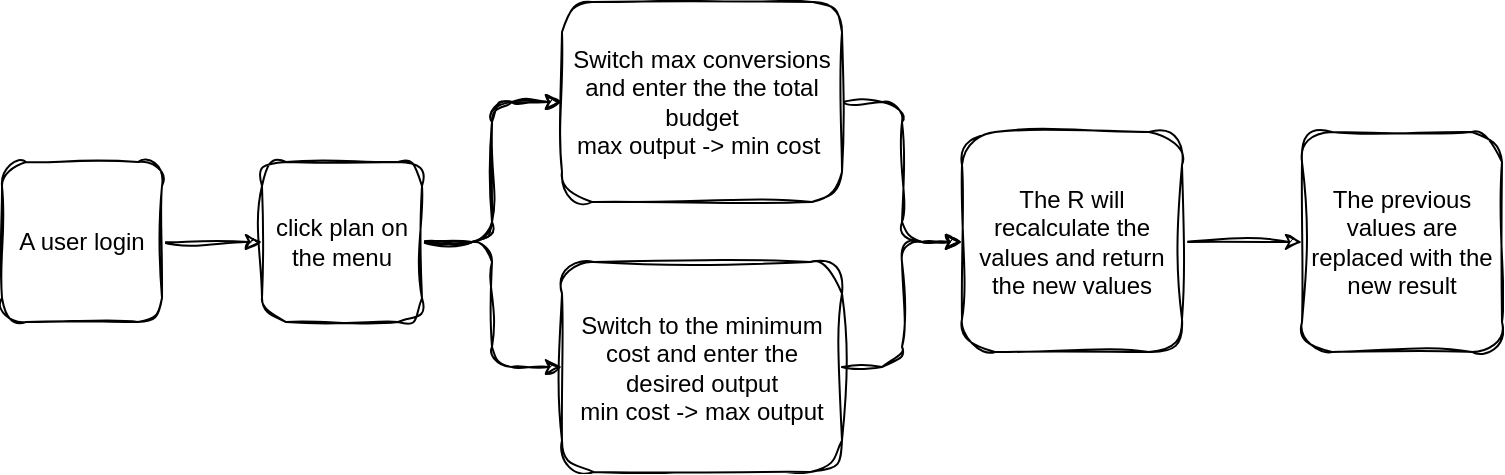 <mxfile version="24.8.6">
  <diagram name="Page-1" id="2Z8jEh14dlPa63dg9f40">
    <mxGraphModel dx="1050" dy="522" grid="1" gridSize="10" guides="1" tooltips="1" connect="1" arrows="1" fold="1" page="1" pageScale="1" pageWidth="850" pageHeight="1100" math="0" shadow="0">
      <root>
        <mxCell id="0" />
        <mxCell id="1" parent="0" />
        <mxCell id="eL3PFk9aeRYfNXb0dsGG-12" value="" style="edgeStyle=orthogonalEdgeStyle;rounded=1;orthogonalLoop=1;jettySize=auto;html=1;sketch=1;curveFitting=1;jiggle=2;" edge="1" parent="1" source="eL3PFk9aeRYfNXb0dsGG-9" target="eL3PFk9aeRYfNXb0dsGG-11">
          <mxGeometry relative="1" as="geometry" />
        </mxCell>
        <mxCell id="eL3PFk9aeRYfNXb0dsGG-9" value="A user login" style="rounded=1;whiteSpace=wrap;html=1;sketch=1;curveFitting=1;jiggle=2;" vertex="1" parent="1">
          <mxGeometry x="30" y="90" width="80" height="80" as="geometry" />
        </mxCell>
        <mxCell id="eL3PFk9aeRYfNXb0dsGG-14" value="" style="edgeStyle=orthogonalEdgeStyle;rounded=1;orthogonalLoop=1;jettySize=auto;html=1;sketch=1;curveFitting=1;jiggle=2;" edge="1" parent="1" source="eL3PFk9aeRYfNXb0dsGG-11" target="eL3PFk9aeRYfNXb0dsGG-13">
          <mxGeometry relative="1" as="geometry" />
        </mxCell>
        <mxCell id="eL3PFk9aeRYfNXb0dsGG-19" value="" style="edgeStyle=orthogonalEdgeStyle;rounded=1;orthogonalLoop=1;jettySize=auto;html=1;sketch=1;curveFitting=1;jiggle=2;" edge="1" parent="1" source="eL3PFk9aeRYfNXb0dsGG-11" target="eL3PFk9aeRYfNXb0dsGG-13">
          <mxGeometry relative="1" as="geometry" />
        </mxCell>
        <mxCell id="eL3PFk9aeRYfNXb0dsGG-22" value="" style="edgeStyle=orthogonalEdgeStyle;rounded=1;orthogonalLoop=1;jettySize=auto;html=1;sketch=1;curveFitting=1;jiggle=2;" edge="1" parent="1" source="eL3PFk9aeRYfNXb0dsGG-11" target="eL3PFk9aeRYfNXb0dsGG-20">
          <mxGeometry relative="1" as="geometry" />
        </mxCell>
        <mxCell id="eL3PFk9aeRYfNXb0dsGG-11" value="click plan on the menu" style="rounded=1;whiteSpace=wrap;html=1;sketch=1;curveFitting=1;jiggle=2;" vertex="1" parent="1">
          <mxGeometry x="160" y="90" width="80" height="80" as="geometry" />
        </mxCell>
        <mxCell id="eL3PFk9aeRYfNXb0dsGG-16" value="" style="edgeStyle=orthogonalEdgeStyle;rounded=1;orthogonalLoop=1;jettySize=auto;html=1;sketch=1;curveFitting=1;jiggle=2;" edge="1" parent="1" source="eL3PFk9aeRYfNXb0dsGG-13" target="eL3PFk9aeRYfNXb0dsGG-15">
          <mxGeometry relative="1" as="geometry" />
        </mxCell>
        <mxCell id="eL3PFk9aeRYfNXb0dsGG-13" value="Switch max conversions and enter the the total budget&lt;div&gt;max output -&amp;gt; min cost&amp;nbsp;&lt;/div&gt;" style="rounded=1;whiteSpace=wrap;html=1;sketch=1;curveFitting=1;jiggle=2;" vertex="1" parent="1">
          <mxGeometry x="310" y="10" width="140" height="100" as="geometry" />
        </mxCell>
        <mxCell id="eL3PFk9aeRYfNXb0dsGG-18" value="" style="edgeStyle=orthogonalEdgeStyle;rounded=1;orthogonalLoop=1;jettySize=auto;html=1;sketch=1;curveFitting=1;jiggle=2;" edge="1" parent="1" source="eL3PFk9aeRYfNXb0dsGG-15" target="eL3PFk9aeRYfNXb0dsGG-17">
          <mxGeometry relative="1" as="geometry" />
        </mxCell>
        <mxCell id="eL3PFk9aeRYfNXb0dsGG-15" value="The R will recalculate the values and return the new values" style="rounded=1;whiteSpace=wrap;html=1;sketch=1;curveFitting=1;jiggle=2;" vertex="1" parent="1">
          <mxGeometry x="510" y="75" width="110" height="110" as="geometry" />
        </mxCell>
        <mxCell id="eL3PFk9aeRYfNXb0dsGG-17" value="The previous values are replaced with the new result" style="rounded=1;whiteSpace=wrap;html=1;sketch=1;curveFitting=1;jiggle=2;" vertex="1" parent="1">
          <mxGeometry x="680" y="75" width="100" height="110" as="geometry" />
        </mxCell>
        <mxCell id="eL3PFk9aeRYfNXb0dsGG-23" value="" style="edgeStyle=orthogonalEdgeStyle;rounded=1;orthogonalLoop=1;jettySize=auto;html=1;sketch=1;curveFitting=1;jiggle=2;" edge="1" parent="1" source="eL3PFk9aeRYfNXb0dsGG-20" target="eL3PFk9aeRYfNXb0dsGG-15">
          <mxGeometry relative="1" as="geometry" />
        </mxCell>
        <mxCell id="eL3PFk9aeRYfNXb0dsGG-20" value="Switch to the minimum cost and enter the desired output&lt;div&gt;min cost -&amp;gt; max output&lt;/div&gt;" style="rounded=1;whiteSpace=wrap;html=1;sketch=1;curveFitting=1;jiggle=2;" vertex="1" parent="1">
          <mxGeometry x="310" y="140" width="140" height="105" as="geometry" />
        </mxCell>
      </root>
    </mxGraphModel>
  </diagram>
</mxfile>
